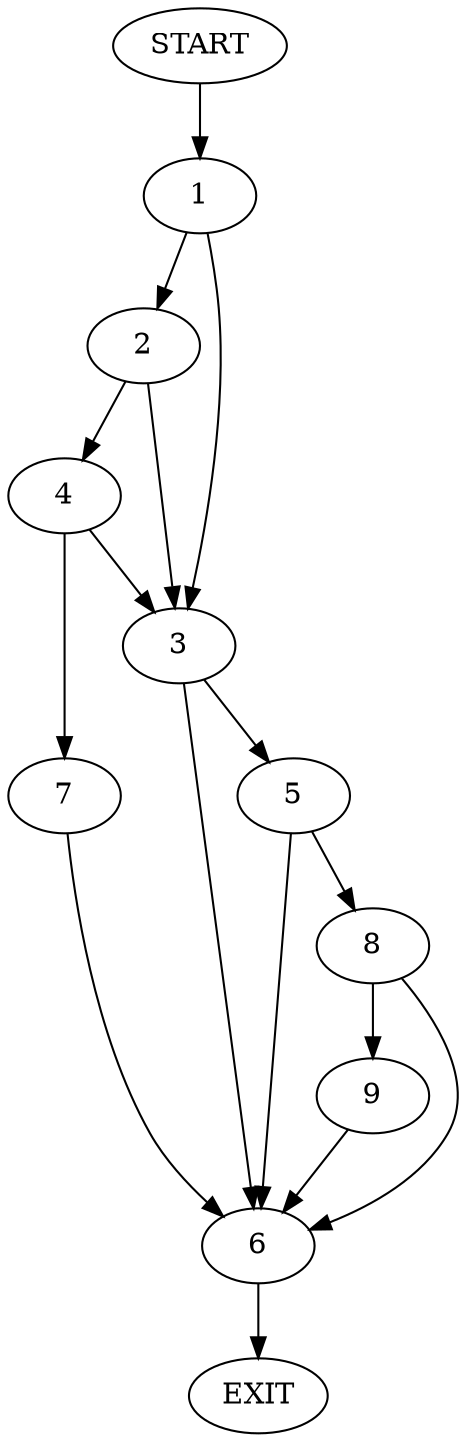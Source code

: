 digraph {
0 [label="START"]
10 [label="EXIT"]
0 -> 1
1 -> 2
1 -> 3
2 -> 4
2 -> 3
3 -> 5
3 -> 6
4 -> 7
4 -> 3
7 -> 6
6 -> 10
5 -> 6
5 -> 8
8 -> 6
8 -> 9
9 -> 6
}
